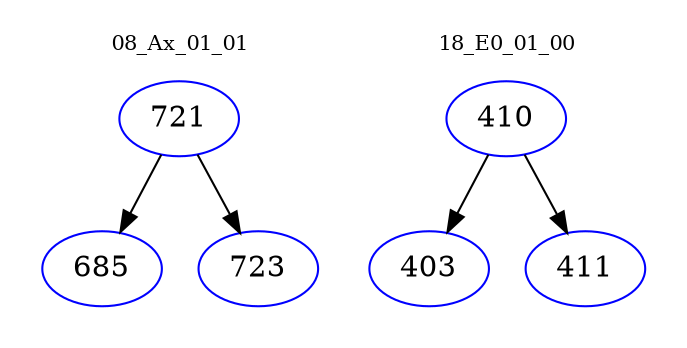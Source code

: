 digraph{
subgraph cluster_0 {
color = white
label = "08_Ax_01_01";
fontsize=10;
T0_721 [label="721", color="blue"]
T0_721 -> T0_685 [color="black"]
T0_685 [label="685", color="blue"]
T0_721 -> T0_723 [color="black"]
T0_723 [label="723", color="blue"]
}
subgraph cluster_1 {
color = white
label = "18_E0_01_00";
fontsize=10;
T1_410 [label="410", color="blue"]
T1_410 -> T1_403 [color="black"]
T1_403 [label="403", color="blue"]
T1_410 -> T1_411 [color="black"]
T1_411 [label="411", color="blue"]
}
}

